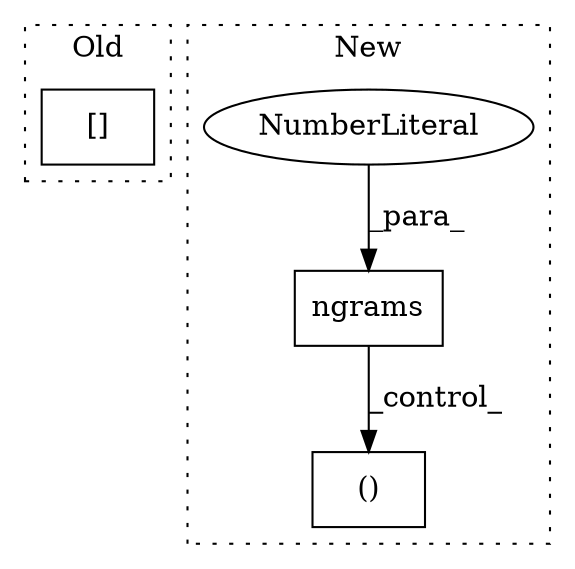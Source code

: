 digraph G {
subgraph cluster0 {
1 [label="[]" a="2" s="13652,13685" l="26,1" shape="box"];
label = "Old";
style="dotted";
}
subgraph cluster1 {
2 [label="ngrams" a="32" s="11777,11805" l="7,1" shape="box"];
3 [label="()" a="106" s="11834" l="41" shape="box"];
4 [label="NumberLiteral" a="34" s="11804" l="1" shape="ellipse"];
label = "New";
style="dotted";
}
2 -> 3 [label="_control_"];
4 -> 2 [label="_para_"];
}